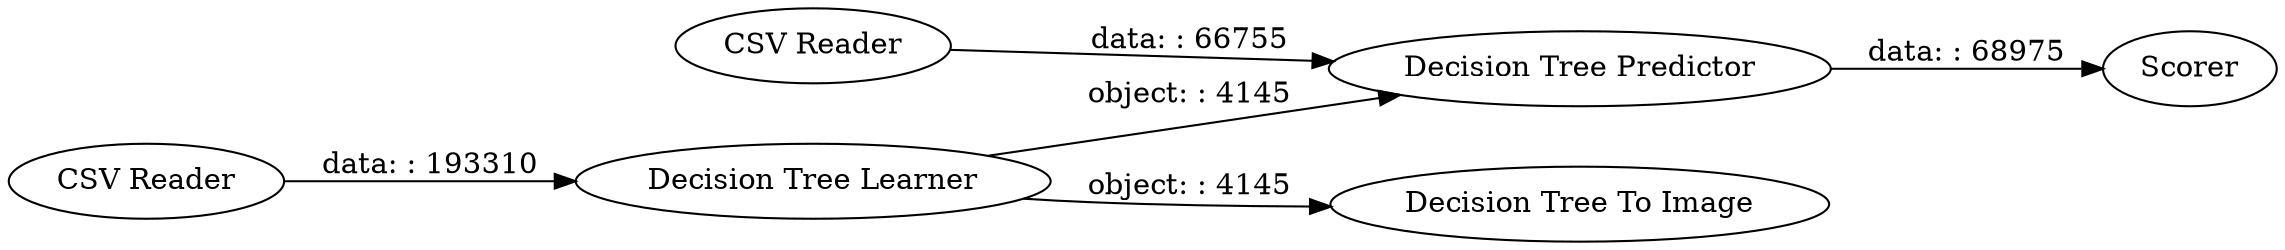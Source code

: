 digraph {
	"-2516008812945880362_6" [label=Scorer]
	"-2516008812945880362_2" [label="CSV Reader"]
	"-2516008812945880362_3" [label="Decision Tree Learner"]
	"-2516008812945880362_1" [label="CSV Reader"]
	"-2516008812945880362_5" [label="Decision Tree To Image"]
	"-2516008812945880362_4" [label="Decision Tree Predictor"]
	"-2516008812945880362_4" -> "-2516008812945880362_6" [label="data: : 68975"]
	"-2516008812945880362_1" -> "-2516008812945880362_3" [label="data: : 193310"]
	"-2516008812945880362_3" -> "-2516008812945880362_5" [label="object: : 4145"]
	"-2516008812945880362_2" -> "-2516008812945880362_4" [label="data: : 66755"]
	"-2516008812945880362_3" -> "-2516008812945880362_4" [label="object: : 4145"]
	rankdir=LR
}
